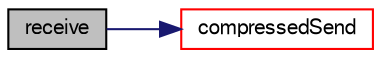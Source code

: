 digraph "receive"
{
  bgcolor="transparent";
  edge [fontname="FreeSans",fontsize="10",labelfontname="FreeSans",labelfontsize="10"];
  node [fontname="FreeSans",fontsize="10",shape=record];
  rankdir="LR";
  Node257 [label="receive",height=0.2,width=0.4,color="black", fillcolor="grey75", style="filled", fontcolor="black"];
  Node257 -> Node258 [color="midnightblue",fontsize="10",style="solid",fontname="FreeSans"];
  Node258 [label="compressedSend",height=0.2,width=0.4,color="red",URL="$a26862.html#aa313587221e2193609af8c0bba02eed2",tooltip="Raw field send function with data compression. "];
}
